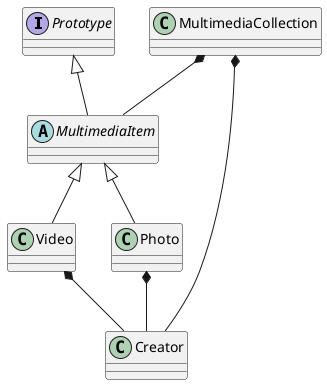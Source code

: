 @startuml example-diagram

interface Prototype
class MultimediaCollection
abstract class MultimediaItem
class Video
class Photo
class Creator

MultimediaCollection *-- MultimediaItem
MultimediaCollection *-- Creator

Prototype <|-- MultimediaItem
MultimediaItem <|-- Video
MultimediaItem <|-- Photo

Video *-- Creator
Photo *-- Creator

@enduml